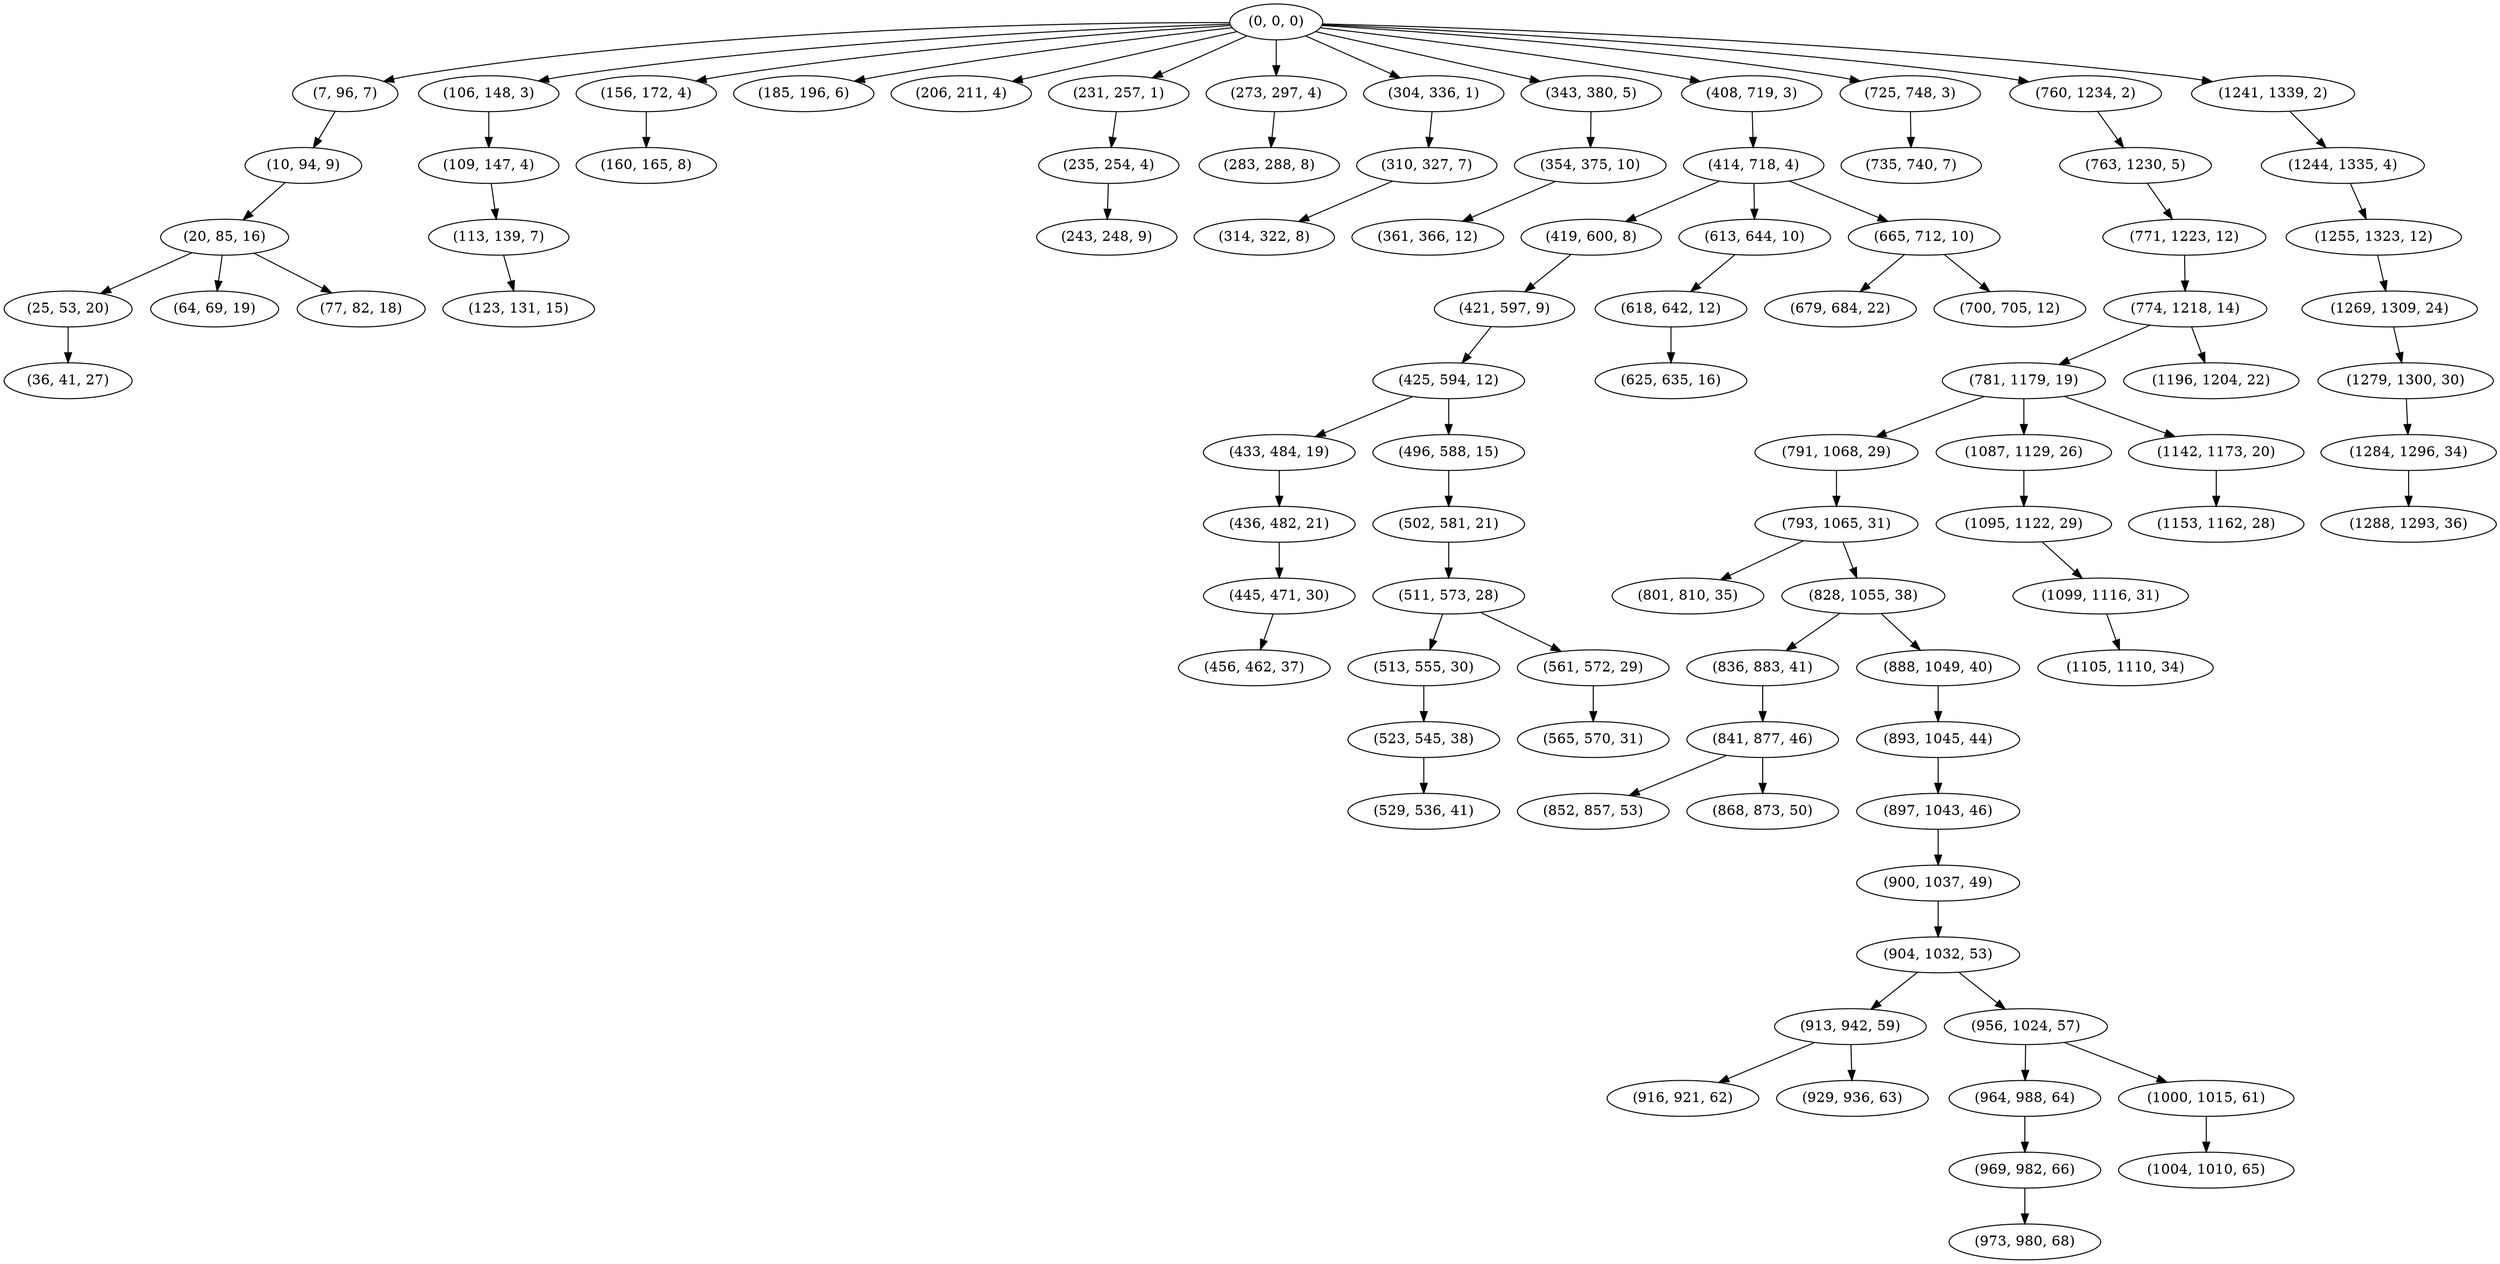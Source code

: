 digraph tree {
    "(0, 0, 0)";
    "(7, 96, 7)";
    "(10, 94, 9)";
    "(20, 85, 16)";
    "(25, 53, 20)";
    "(36, 41, 27)";
    "(64, 69, 19)";
    "(77, 82, 18)";
    "(106, 148, 3)";
    "(109, 147, 4)";
    "(113, 139, 7)";
    "(123, 131, 15)";
    "(156, 172, 4)";
    "(160, 165, 8)";
    "(185, 196, 6)";
    "(206, 211, 4)";
    "(231, 257, 1)";
    "(235, 254, 4)";
    "(243, 248, 9)";
    "(273, 297, 4)";
    "(283, 288, 8)";
    "(304, 336, 1)";
    "(310, 327, 7)";
    "(314, 322, 8)";
    "(343, 380, 5)";
    "(354, 375, 10)";
    "(361, 366, 12)";
    "(408, 719, 3)";
    "(414, 718, 4)";
    "(419, 600, 8)";
    "(421, 597, 9)";
    "(425, 594, 12)";
    "(433, 484, 19)";
    "(436, 482, 21)";
    "(445, 471, 30)";
    "(456, 462, 37)";
    "(496, 588, 15)";
    "(502, 581, 21)";
    "(511, 573, 28)";
    "(513, 555, 30)";
    "(523, 545, 38)";
    "(529, 536, 41)";
    "(561, 572, 29)";
    "(565, 570, 31)";
    "(613, 644, 10)";
    "(618, 642, 12)";
    "(625, 635, 16)";
    "(665, 712, 10)";
    "(679, 684, 22)";
    "(700, 705, 12)";
    "(725, 748, 3)";
    "(735, 740, 7)";
    "(760, 1234, 2)";
    "(763, 1230, 5)";
    "(771, 1223, 12)";
    "(774, 1218, 14)";
    "(781, 1179, 19)";
    "(791, 1068, 29)";
    "(793, 1065, 31)";
    "(801, 810, 35)";
    "(828, 1055, 38)";
    "(836, 883, 41)";
    "(841, 877, 46)";
    "(852, 857, 53)";
    "(868, 873, 50)";
    "(888, 1049, 40)";
    "(893, 1045, 44)";
    "(897, 1043, 46)";
    "(900, 1037, 49)";
    "(904, 1032, 53)";
    "(913, 942, 59)";
    "(916, 921, 62)";
    "(929, 936, 63)";
    "(956, 1024, 57)";
    "(964, 988, 64)";
    "(969, 982, 66)";
    "(973, 980, 68)";
    "(1000, 1015, 61)";
    "(1004, 1010, 65)";
    "(1087, 1129, 26)";
    "(1095, 1122, 29)";
    "(1099, 1116, 31)";
    "(1105, 1110, 34)";
    "(1142, 1173, 20)";
    "(1153, 1162, 28)";
    "(1196, 1204, 22)";
    "(1241, 1339, 2)";
    "(1244, 1335, 4)";
    "(1255, 1323, 12)";
    "(1269, 1309, 24)";
    "(1279, 1300, 30)";
    "(1284, 1296, 34)";
    "(1288, 1293, 36)";
    "(0, 0, 0)" -> "(7, 96, 7)";
    "(0, 0, 0)" -> "(106, 148, 3)";
    "(0, 0, 0)" -> "(156, 172, 4)";
    "(0, 0, 0)" -> "(185, 196, 6)";
    "(0, 0, 0)" -> "(206, 211, 4)";
    "(0, 0, 0)" -> "(231, 257, 1)";
    "(0, 0, 0)" -> "(273, 297, 4)";
    "(0, 0, 0)" -> "(304, 336, 1)";
    "(0, 0, 0)" -> "(343, 380, 5)";
    "(0, 0, 0)" -> "(408, 719, 3)";
    "(0, 0, 0)" -> "(725, 748, 3)";
    "(0, 0, 0)" -> "(760, 1234, 2)";
    "(0, 0, 0)" -> "(1241, 1339, 2)";
    "(7, 96, 7)" -> "(10, 94, 9)";
    "(10, 94, 9)" -> "(20, 85, 16)";
    "(20, 85, 16)" -> "(25, 53, 20)";
    "(20, 85, 16)" -> "(64, 69, 19)";
    "(20, 85, 16)" -> "(77, 82, 18)";
    "(25, 53, 20)" -> "(36, 41, 27)";
    "(106, 148, 3)" -> "(109, 147, 4)";
    "(109, 147, 4)" -> "(113, 139, 7)";
    "(113, 139, 7)" -> "(123, 131, 15)";
    "(156, 172, 4)" -> "(160, 165, 8)";
    "(231, 257, 1)" -> "(235, 254, 4)";
    "(235, 254, 4)" -> "(243, 248, 9)";
    "(273, 297, 4)" -> "(283, 288, 8)";
    "(304, 336, 1)" -> "(310, 327, 7)";
    "(310, 327, 7)" -> "(314, 322, 8)";
    "(343, 380, 5)" -> "(354, 375, 10)";
    "(354, 375, 10)" -> "(361, 366, 12)";
    "(408, 719, 3)" -> "(414, 718, 4)";
    "(414, 718, 4)" -> "(419, 600, 8)";
    "(414, 718, 4)" -> "(613, 644, 10)";
    "(414, 718, 4)" -> "(665, 712, 10)";
    "(419, 600, 8)" -> "(421, 597, 9)";
    "(421, 597, 9)" -> "(425, 594, 12)";
    "(425, 594, 12)" -> "(433, 484, 19)";
    "(425, 594, 12)" -> "(496, 588, 15)";
    "(433, 484, 19)" -> "(436, 482, 21)";
    "(436, 482, 21)" -> "(445, 471, 30)";
    "(445, 471, 30)" -> "(456, 462, 37)";
    "(496, 588, 15)" -> "(502, 581, 21)";
    "(502, 581, 21)" -> "(511, 573, 28)";
    "(511, 573, 28)" -> "(513, 555, 30)";
    "(511, 573, 28)" -> "(561, 572, 29)";
    "(513, 555, 30)" -> "(523, 545, 38)";
    "(523, 545, 38)" -> "(529, 536, 41)";
    "(561, 572, 29)" -> "(565, 570, 31)";
    "(613, 644, 10)" -> "(618, 642, 12)";
    "(618, 642, 12)" -> "(625, 635, 16)";
    "(665, 712, 10)" -> "(679, 684, 22)";
    "(665, 712, 10)" -> "(700, 705, 12)";
    "(725, 748, 3)" -> "(735, 740, 7)";
    "(760, 1234, 2)" -> "(763, 1230, 5)";
    "(763, 1230, 5)" -> "(771, 1223, 12)";
    "(771, 1223, 12)" -> "(774, 1218, 14)";
    "(774, 1218, 14)" -> "(781, 1179, 19)";
    "(774, 1218, 14)" -> "(1196, 1204, 22)";
    "(781, 1179, 19)" -> "(791, 1068, 29)";
    "(781, 1179, 19)" -> "(1087, 1129, 26)";
    "(781, 1179, 19)" -> "(1142, 1173, 20)";
    "(791, 1068, 29)" -> "(793, 1065, 31)";
    "(793, 1065, 31)" -> "(801, 810, 35)";
    "(793, 1065, 31)" -> "(828, 1055, 38)";
    "(828, 1055, 38)" -> "(836, 883, 41)";
    "(828, 1055, 38)" -> "(888, 1049, 40)";
    "(836, 883, 41)" -> "(841, 877, 46)";
    "(841, 877, 46)" -> "(852, 857, 53)";
    "(841, 877, 46)" -> "(868, 873, 50)";
    "(888, 1049, 40)" -> "(893, 1045, 44)";
    "(893, 1045, 44)" -> "(897, 1043, 46)";
    "(897, 1043, 46)" -> "(900, 1037, 49)";
    "(900, 1037, 49)" -> "(904, 1032, 53)";
    "(904, 1032, 53)" -> "(913, 942, 59)";
    "(904, 1032, 53)" -> "(956, 1024, 57)";
    "(913, 942, 59)" -> "(916, 921, 62)";
    "(913, 942, 59)" -> "(929, 936, 63)";
    "(956, 1024, 57)" -> "(964, 988, 64)";
    "(956, 1024, 57)" -> "(1000, 1015, 61)";
    "(964, 988, 64)" -> "(969, 982, 66)";
    "(969, 982, 66)" -> "(973, 980, 68)";
    "(1000, 1015, 61)" -> "(1004, 1010, 65)";
    "(1087, 1129, 26)" -> "(1095, 1122, 29)";
    "(1095, 1122, 29)" -> "(1099, 1116, 31)";
    "(1099, 1116, 31)" -> "(1105, 1110, 34)";
    "(1142, 1173, 20)" -> "(1153, 1162, 28)";
    "(1241, 1339, 2)" -> "(1244, 1335, 4)";
    "(1244, 1335, 4)" -> "(1255, 1323, 12)";
    "(1255, 1323, 12)" -> "(1269, 1309, 24)";
    "(1269, 1309, 24)" -> "(1279, 1300, 30)";
    "(1279, 1300, 30)" -> "(1284, 1296, 34)";
    "(1284, 1296, 34)" -> "(1288, 1293, 36)";
}
